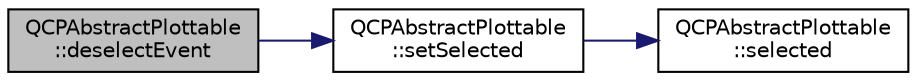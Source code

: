 digraph "QCPAbstractPlottable::deselectEvent"
{
  edge [fontname="Helvetica",fontsize="10",labelfontname="Helvetica",labelfontsize="10"];
  node [fontname="Helvetica",fontsize="10",shape=record];
  rankdir="LR";
  Node129 [label="QCPAbstractPlottable\l::deselectEvent",height=0.2,width=0.4,color="black", fillcolor="grey75", style="filled", fontcolor="black"];
  Node129 -> Node130 [color="midnightblue",fontsize="10",style="solid",fontname="Helvetica"];
  Node130 [label="QCPAbstractPlottable\l::setSelected",height=0.2,width=0.4,color="black", fillcolor="white", style="filled",URL="$d4/d89/class_q_c_p_abstract_plottable.html#afbd5428c2952f59d952e11ab5cd79176"];
  Node130 -> Node131 [color="midnightblue",fontsize="10",style="solid",fontname="Helvetica"];
  Node131 [label="QCPAbstractPlottable\l::selected",height=0.2,width=0.4,color="black", fillcolor="white", style="filled",URL="$d4/d89/class_q_c_p_abstract_plottable.html#a0b3b514474fe93354fc74cfc144184b4"];
}
